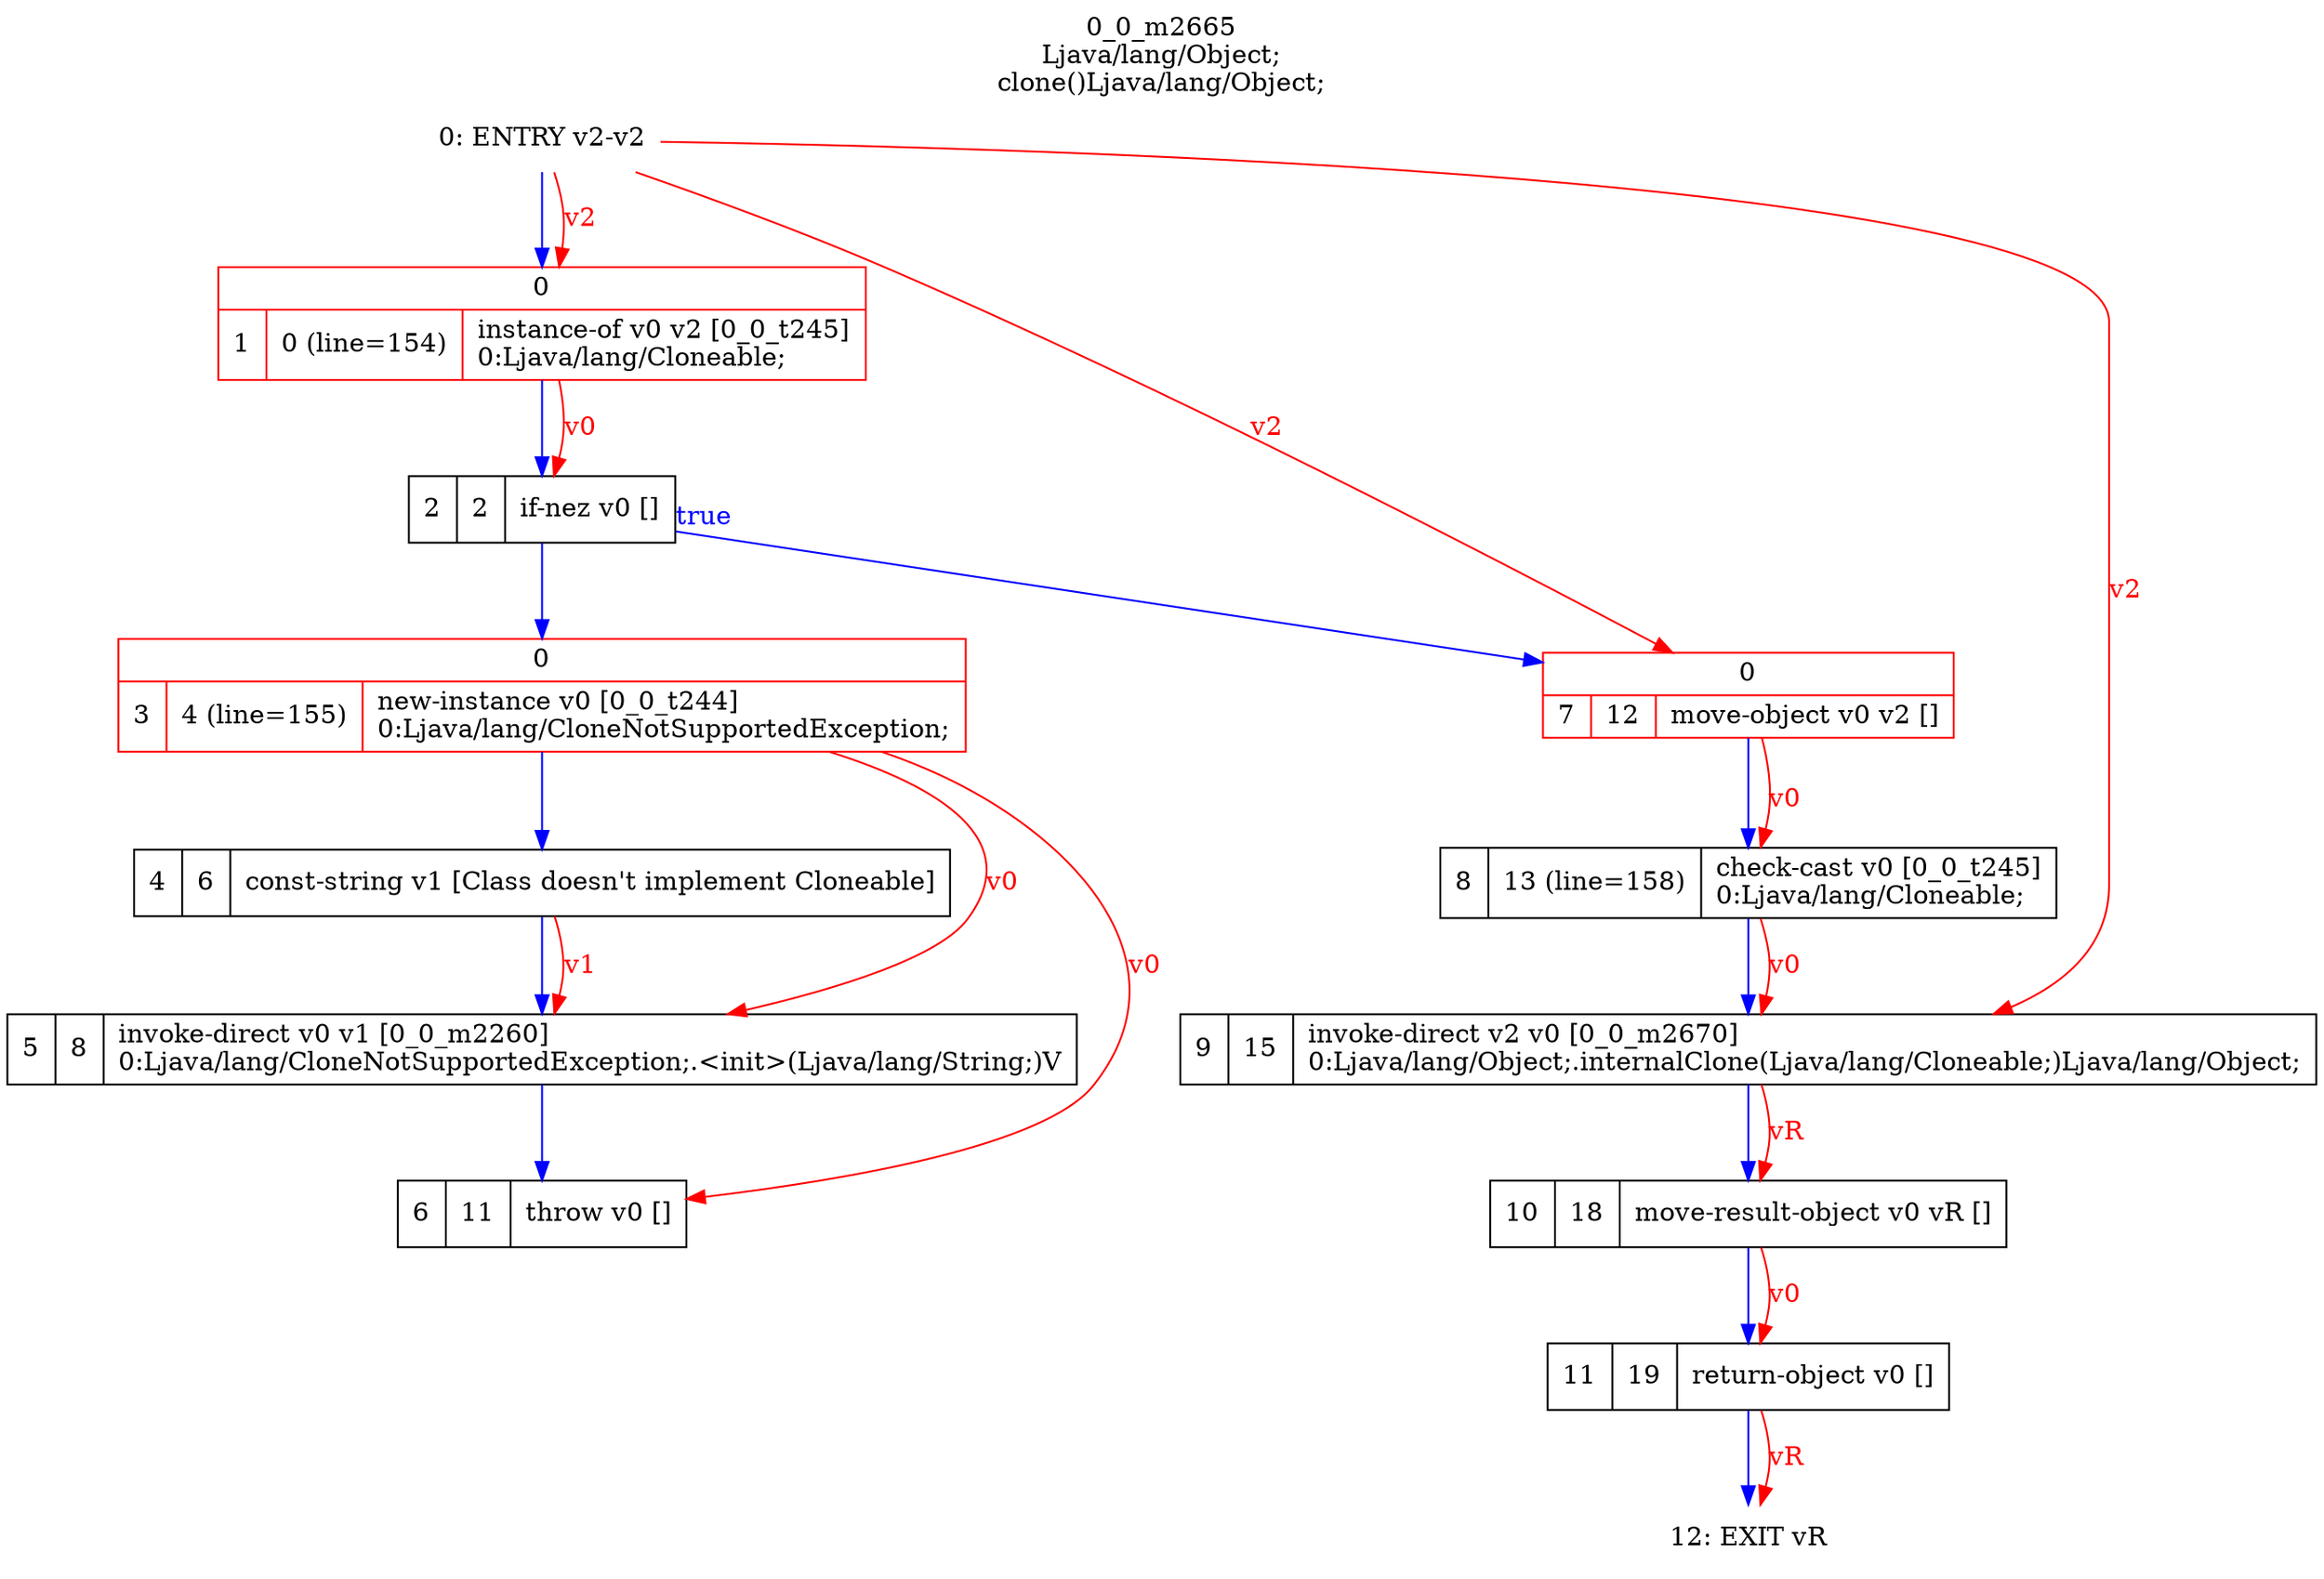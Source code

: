 digraph G {
rankdir=UD;
labelloc=t;
label="0_0_m2665\nLjava/lang/Object;
clone()Ljava/lang/Object;";
0[label="0: ENTRY v2-v2",shape=plaintext];
1[label="{0|{1|0 (line=154)|instance-of v0 v2 [0_0_t245]\l0:Ljava/lang/Cloneable;\l}}",shape=record, color=red];
2[label="2|2|if-nez v0 []\l",shape=record];
3[label="{0|{3|4 (line=155)|new-instance v0 [0_0_t244]\l0:Ljava/lang/CloneNotSupportedException;\l}}",shape=record, color=red];
4[label="4|6|const-string v1 [Class doesn't implement Cloneable]\l",shape=record];
5[label="5|8|invoke-direct v0 v1 [0_0_m2260]\l0:Ljava/lang/CloneNotSupportedException;.\<init\>(Ljava/lang/String;)V\l",shape=record,URL="0_0_m2260.dot"];
6[label="6|11|throw v0 []\l",shape=record];
7[label="{0|{7|12|move-object v0 v2 []\l}}",shape=record, color=red];
8[label="8|13 (line=158)|check-cast v0 [0_0_t245]\l0:Ljava/lang/Cloneable;\l",shape=record];
9[label="9|15|invoke-direct v2 v0 [0_0_m2670]\l0:Ljava/lang/Object;.internalClone(Ljava/lang/Cloneable;)Ljava/lang/Object;\l",shape=record,URL="0_0_m2670.dot"];
10[label="10|18|move-result-object v0 vR []\l",shape=record];
11[label="11|19|return-object v0 []\l",shape=record];
12[label="12: EXIT vR",shape=plaintext];
0->1 [color=blue, fontcolor=blue,weight=100, taillabel=""];
1->2 [color=blue, fontcolor=blue,weight=100, taillabel=""];
2->7 [color=blue, fontcolor=blue,weight=10, taillabel="true"];
2->3 [color=blue, fontcolor=blue,weight=100, taillabel=""];
3->4 [color=blue, fontcolor=blue,weight=100, taillabel=""];
4->5 [color=blue, fontcolor=blue,weight=100, taillabel=""];
5->6 [color=blue, fontcolor=blue,weight=100, taillabel=""];
7->8 [color=blue, fontcolor=blue,weight=100, taillabel=""];
8->9 [color=blue, fontcolor=blue,weight=100, taillabel=""];
9->10 [color=blue, fontcolor=blue,weight=100, taillabel=""];
10->11 [color=blue, fontcolor=blue,weight=100, taillabel=""];
11->12 [color=blue, fontcolor=blue,weight=100, taillabel=""];
0->1 [color=red, fontcolor=red, label="v2"];
1->2 [color=red, fontcolor=red, label="v0"];
3->5 [color=red, fontcolor=red, label="v0"];
4->5 [color=red, fontcolor=red, label="v1"];
3->6 [color=red, fontcolor=red, label="v0"];
0->7 [color=red, fontcolor=red, label="v2"];
7->8 [color=red, fontcolor=red, label="v0"];
0->9 [color=red, fontcolor=red, label="v2"];
8->9 [color=red, fontcolor=red, label="v0"];
9->10 [color=red, fontcolor=red, label="vR"];
10->11 [color=red, fontcolor=red, label="v0"];
11->12 [color=red, fontcolor=red, label="vR"];
}
